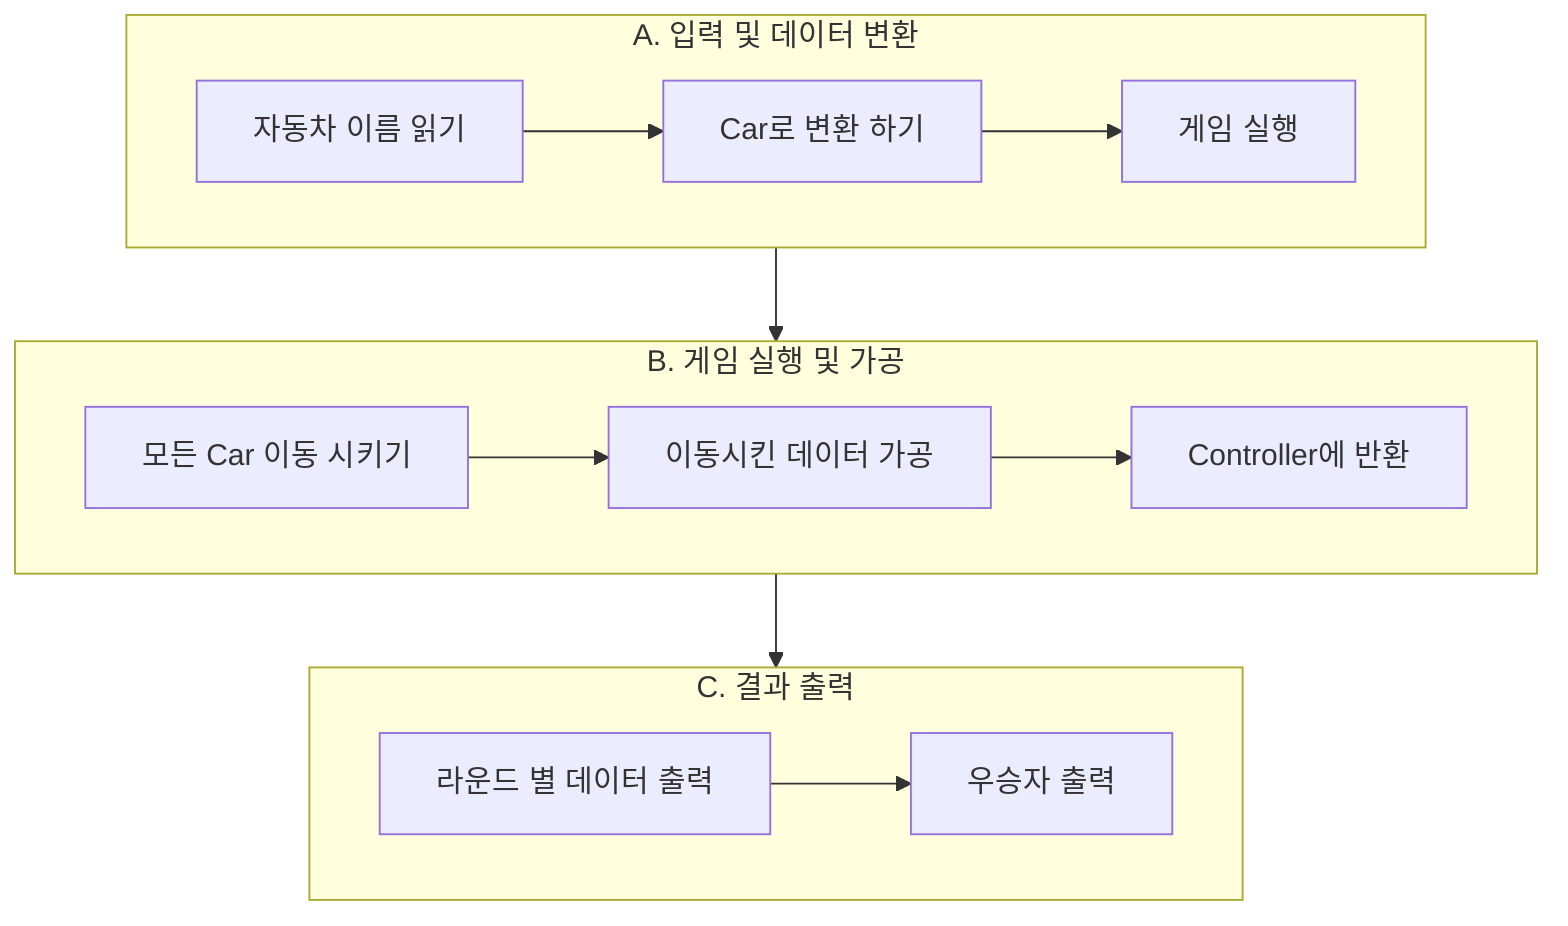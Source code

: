 flowchart TB
    A --> B --> C
    subgraph A[A. 입력 및 데이터 변환]
        direction LR
        A1[자동차 이름 읽기]
        A2[Car로 변환 하기]
        A3[게임 실행]
        A1 --> A2 --> A3

    end

    subgraph B[B. 게임 실행 및 가공]
        direction LR
        B1[모든 Car 이동 시키기]
        B2[이동시킨 데이터 가공]
        B3[Controller에 반환]
        B1 --> B2 --> B3

    end

    subgraph C[C. 결과 출력]
        direction LR
        C1[라운드 별 데이터 출력]
        C2[우승자 출력]
        C1 --> C2

    end